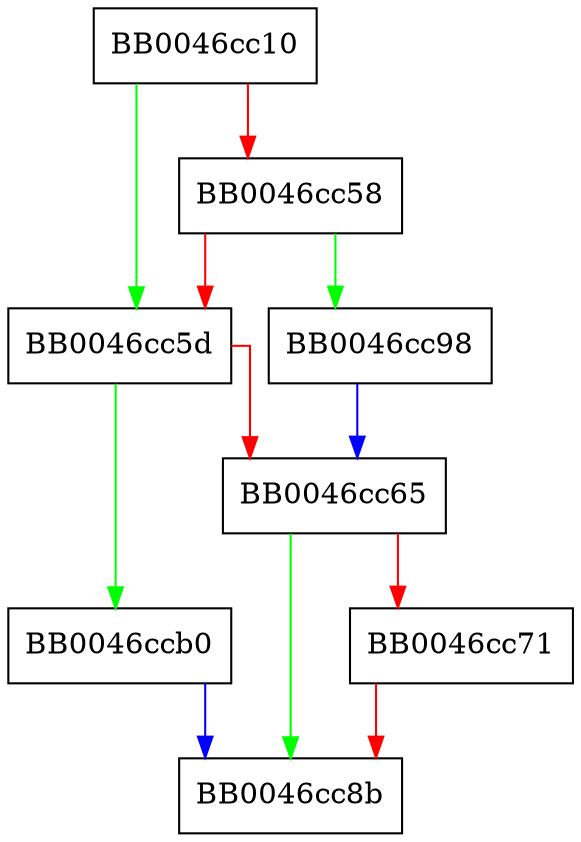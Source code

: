 digraph get_legacy_pkey_id {
  node [shape="box"];
  graph [splines=ortho];
  BB0046cc10 -> BB0046cc5d [color="green"];
  BB0046cc10 -> BB0046cc58 [color="red"];
  BB0046cc58 -> BB0046cc98 [color="green"];
  BB0046cc58 -> BB0046cc5d [color="red"];
  BB0046cc5d -> BB0046ccb0 [color="green"];
  BB0046cc5d -> BB0046cc65 [color="red"];
  BB0046cc65 -> BB0046cc8b [color="green"];
  BB0046cc65 -> BB0046cc71 [color="red"];
  BB0046cc71 -> BB0046cc8b [color="red"];
  BB0046cc98 -> BB0046cc65 [color="blue"];
  BB0046ccb0 -> BB0046cc8b [color="blue"];
}